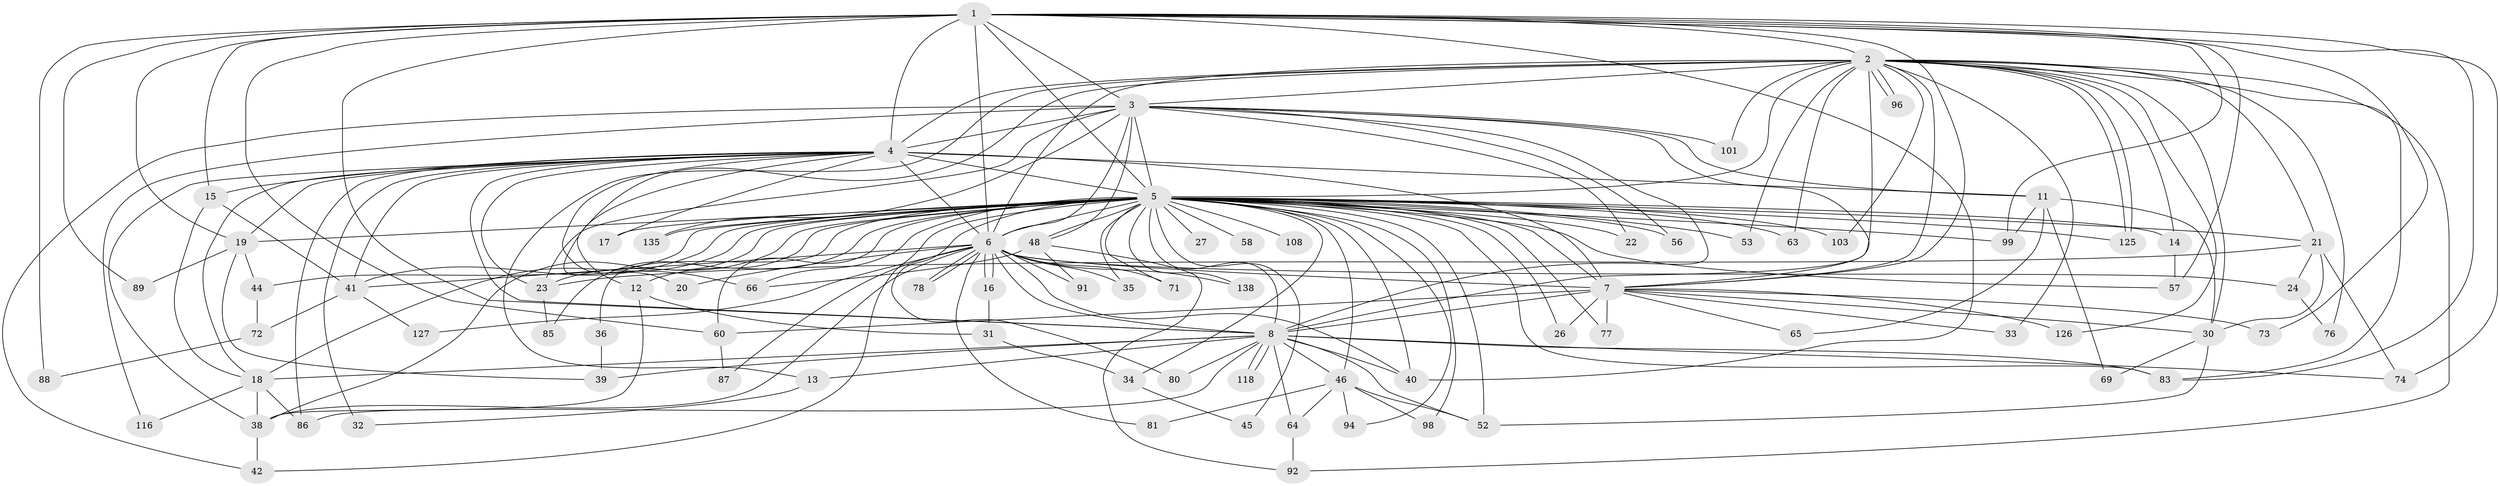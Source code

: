 // original degree distribution, {23: 0.007246376811594203, 30: 0.007246376811594203, 18: 0.007246376811594203, 17: 0.007246376811594203, 35: 0.007246376811594203, 25: 0.007246376811594203, 19: 0.007246376811594203, 28: 0.007246376811594203, 21: 0.007246376811594203, 42: 0.007246376811594203, 7: 0.021739130434782608, 4: 0.08695652173913043, 3: 0.2463768115942029, 2: 0.5434782608695652, 5: 0.007246376811594203, 6: 0.021739130434782608}
// Generated by graph-tools (version 1.1) at 2025/17/03/04/25 18:17:31]
// undirected, 82 vertices, 200 edges
graph export_dot {
graph [start="1"]
  node [color=gray90,style=filled];
  1 [super="+59"];
  2 [super="+28+47+67"];
  3;
  4 [super="+131+106+54+9"];
  5 [super="+10+90+75"];
  6;
  7 [super="+84"];
  8 [super="+51"];
  11;
  12 [super="+70"];
  13;
  14;
  15;
  16;
  17;
  18 [super="+25"];
  19 [super="+29"];
  20;
  21;
  22;
  23 [super="+121"];
  24;
  26;
  27 [super="+130"];
  30 [super="+61"];
  31;
  32;
  33;
  34;
  35;
  36;
  38 [super="+55+97"];
  39;
  40 [super="+49"];
  41 [super="+62+109+43"];
  42 [super="+123"];
  44;
  45 [super="+102"];
  46 [super="+104+79"];
  48 [super="+100"];
  52 [super="+122"];
  53;
  56;
  57 [super="+128"];
  58;
  60 [super="+115"];
  63;
  64;
  65;
  66;
  69;
  71;
  72;
  73;
  74 [super="+129"];
  76;
  77;
  78;
  80;
  81;
  83 [super="+95+113"];
  85;
  86 [super="+107"];
  87;
  88;
  89;
  91;
  92;
  94;
  96;
  98;
  99 [super="+112"];
  101;
  103;
  108;
  116;
  118 [super="+133"];
  125 [super="+137"];
  126;
  127;
  135;
  138;
  1 -- 2 [weight=2];
  1 -- 3;
  1 -- 4 [weight=4];
  1 -- 5 [weight=2];
  1 -- 6;
  1 -- 7;
  1 -- 8;
  1 -- 15;
  1 -- 19;
  1 -- 60;
  1 -- 73;
  1 -- 88;
  1 -- 89;
  1 -- 99;
  1 -- 83;
  1 -- 74;
  1 -- 57;
  1 -- 40;
  2 -- 3;
  2 -- 4 [weight=4];
  2 -- 5 [weight=3];
  2 -- 6;
  2 -- 7;
  2 -- 8;
  2 -- 12;
  2 -- 13;
  2 -- 14;
  2 -- 21;
  2 -- 30;
  2 -- 33;
  2 -- 53;
  2 -- 63;
  2 -- 76;
  2 -- 92;
  2 -- 96;
  2 -- 96;
  2 -- 101;
  2 -- 103;
  2 -- 125;
  2 -- 125;
  2 -- 126;
  2 -- 83;
  3 -- 4 [weight=2];
  3 -- 5 [weight=2];
  3 -- 6;
  3 -- 7;
  3 -- 8;
  3 -- 11;
  3 -- 22;
  3 -- 23;
  3 -- 48;
  3 -- 56;
  3 -- 101;
  3 -- 116;
  3 -- 135;
  3 -- 42;
  4 -- 5 [weight=7];
  4 -- 6 [weight=2];
  4 -- 7 [weight=3];
  4 -- 8 [weight=4];
  4 -- 11 [weight=2];
  4 -- 15;
  4 -- 19;
  4 -- 32;
  4 -- 41;
  4 -- 38;
  4 -- 66 [weight=2];
  4 -- 17;
  4 -- 18;
  4 -- 20;
  4 -- 86;
  4 -- 23;
  5 -- 6 [weight=2];
  5 -- 7 [weight=3];
  5 -- 8 [weight=4];
  5 -- 18;
  5 -- 26;
  5 -- 27 [weight=3];
  5 -- 45 [weight=2];
  5 -- 48;
  5 -- 57;
  5 -- 58 [weight=2];
  5 -- 77;
  5 -- 98;
  5 -- 99;
  5 -- 103;
  5 -- 108 [weight=2];
  5 -- 135;
  5 -- 138;
  5 -- 125;
  5 -- 12;
  5 -- 14;
  5 -- 17;
  5 -- 19;
  5 -- 21;
  5 -- 22;
  5 -- 23;
  5 -- 34;
  5 -- 35;
  5 -- 36;
  5 -- 38;
  5 -- 40;
  5 -- 42;
  5 -- 44;
  5 -- 46 [weight=2];
  5 -- 53;
  5 -- 56;
  5 -- 63;
  5 -- 66;
  5 -- 71;
  5 -- 80;
  5 -- 83;
  5 -- 85;
  5 -- 94;
  5 -- 41 [weight=2];
  5 -- 60;
  5 -- 52;
  6 -- 7;
  6 -- 8;
  6 -- 16;
  6 -- 16;
  6 -- 20;
  6 -- 24;
  6 -- 35;
  6 -- 40;
  6 -- 71;
  6 -- 78;
  6 -- 78;
  6 -- 81;
  6 -- 87;
  6 -- 91;
  6 -- 127;
  6 -- 138;
  6 -- 41;
  6 -- 38;
  7 -- 8;
  7 -- 26;
  7 -- 33;
  7 -- 60;
  7 -- 65;
  7 -- 73;
  7 -- 77;
  7 -- 126;
  7 -- 30;
  8 -- 13;
  8 -- 39;
  8 -- 46 [weight=2];
  8 -- 52;
  8 -- 64 [weight=2];
  8 -- 74;
  8 -- 80;
  8 -- 83;
  8 -- 86;
  8 -- 118 [weight=2];
  8 -- 118;
  8 -- 40;
  8 -- 18;
  11 -- 30;
  11 -- 65;
  11 -- 69;
  11 -- 99;
  12 -- 31;
  12 -- 38;
  13 -- 32;
  14 -- 57;
  15 -- 18;
  15 -- 41;
  16 -- 31;
  18 -- 38 [weight=2];
  18 -- 116;
  18 -- 86;
  19 -- 44;
  19 -- 89;
  19 -- 39;
  21 -- 24;
  21 -- 74;
  21 -- 23;
  21 -- 30;
  23 -- 85;
  24 -- 76;
  30 -- 69;
  30 -- 52;
  31 -- 34;
  34 -- 45;
  36 -- 39;
  38 -- 42;
  41 -- 72;
  41 -- 127;
  44 -- 72;
  46 -- 52;
  46 -- 81;
  46 -- 64;
  46 -- 98;
  46 -- 94;
  48 -- 91;
  48 -- 66;
  48 -- 92;
  60 -- 87;
  64 -- 92;
  72 -- 88;
}
